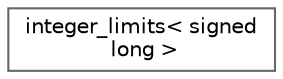digraph "Graphical Class Hierarchy"
{
 // LATEX_PDF_SIZE
  bgcolor="transparent";
  edge [fontname=Helvetica,fontsize=10,labelfontname=Helvetica,labelfontsize=10];
  node [fontname=Helvetica,fontsize=10,shape=box,height=0.2,width=0.4];
  rankdir="LR";
  Node0 [id="Node000000",label="integer_limits\< signed\l long \>",height=0.2,width=0.4,color="grey40", fillcolor="white", style="filled",URL="$structinteger__limits.html",tooltip=" "];
}
